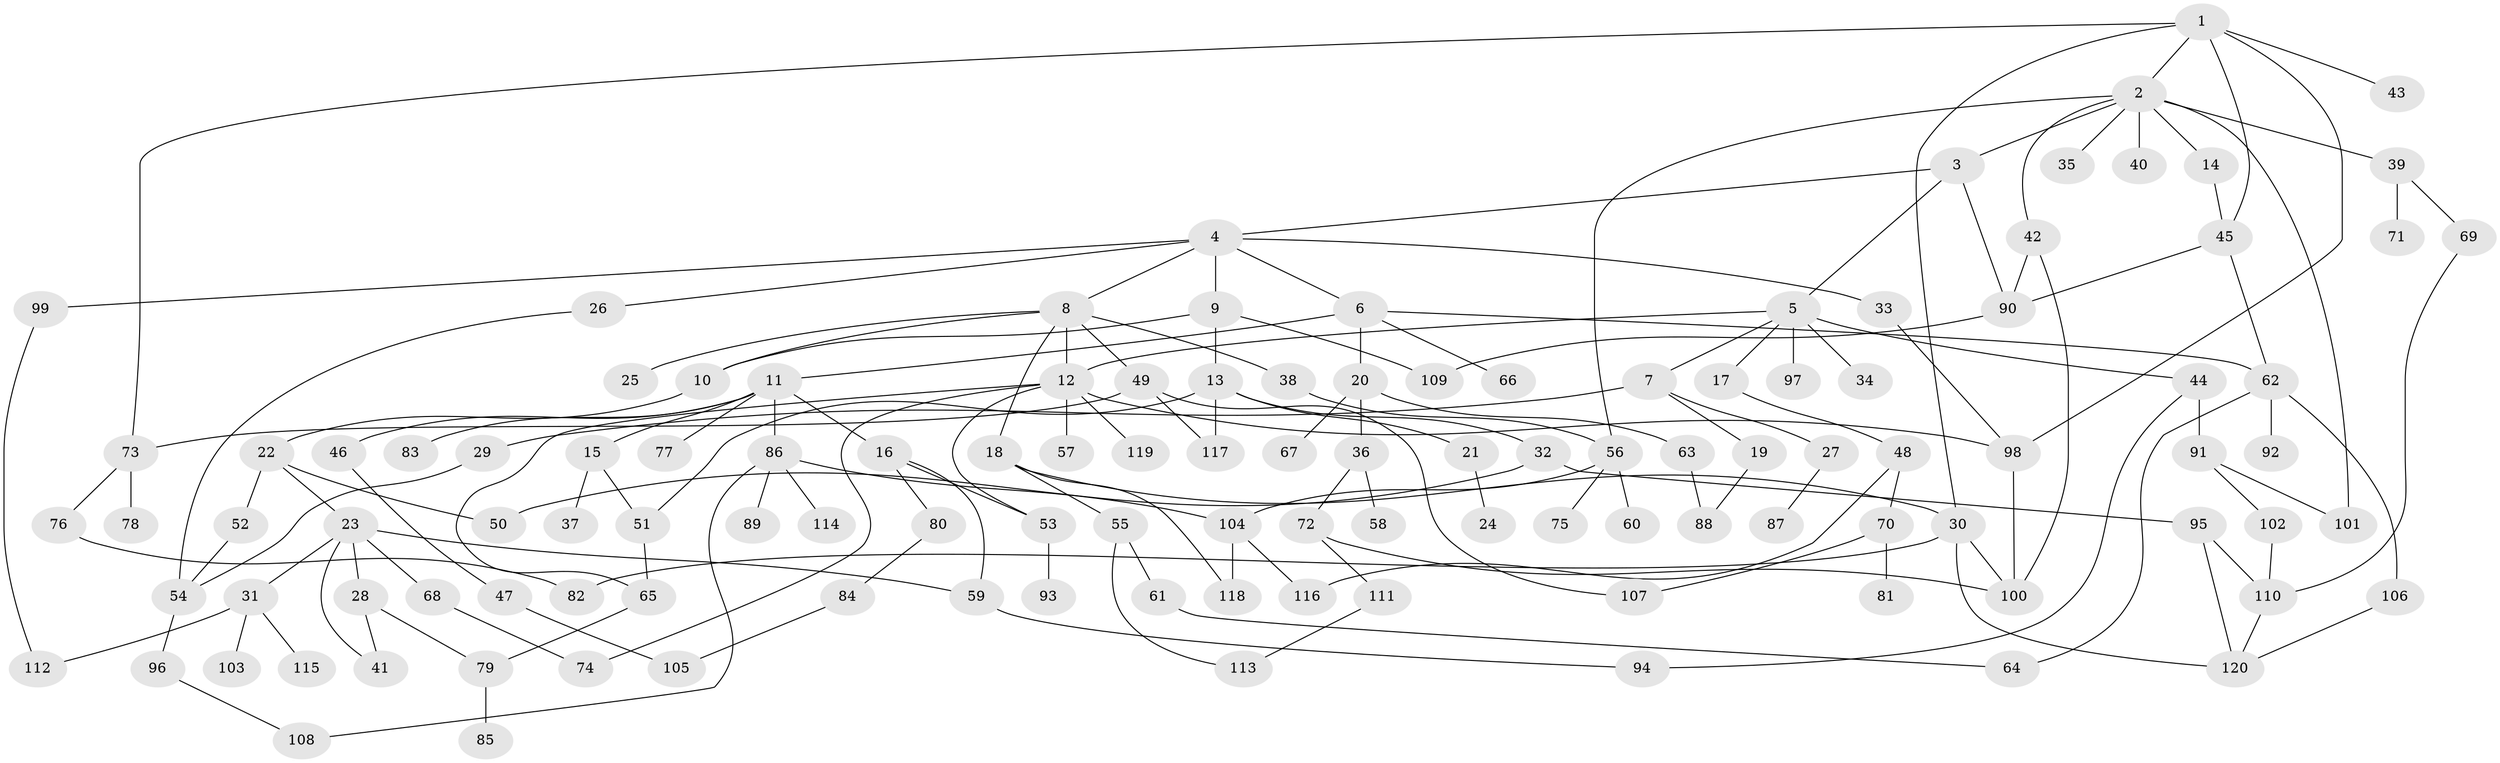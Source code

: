 // coarse degree distribution, {5: 0.0684931506849315, 7: 0.0410958904109589, 8: 0.0136986301369863, 9: 0.0136986301369863, 6: 0.0410958904109589, 4: 0.1506849315068493, 2: 0.3561643835616438, 11: 0.0136986301369863, 3: 0.1232876712328767, 1: 0.1780821917808219}
// Generated by graph-tools (version 1.1) at 2025/49/03/04/25 22:49:06]
// undirected, 120 vertices, 163 edges
graph export_dot {
  node [color=gray90,style=filled];
  1;
  2;
  3;
  4;
  5;
  6;
  7;
  8;
  9;
  10;
  11;
  12;
  13;
  14;
  15;
  16;
  17;
  18;
  19;
  20;
  21;
  22;
  23;
  24;
  25;
  26;
  27;
  28;
  29;
  30;
  31;
  32;
  33;
  34;
  35;
  36;
  37;
  38;
  39;
  40;
  41;
  42;
  43;
  44;
  45;
  46;
  47;
  48;
  49;
  50;
  51;
  52;
  53;
  54;
  55;
  56;
  57;
  58;
  59;
  60;
  61;
  62;
  63;
  64;
  65;
  66;
  67;
  68;
  69;
  70;
  71;
  72;
  73;
  74;
  75;
  76;
  77;
  78;
  79;
  80;
  81;
  82;
  83;
  84;
  85;
  86;
  87;
  88;
  89;
  90;
  91;
  92;
  93;
  94;
  95;
  96;
  97;
  98;
  99;
  100;
  101;
  102;
  103;
  104;
  105;
  106;
  107;
  108;
  109;
  110;
  111;
  112;
  113;
  114;
  115;
  116;
  117;
  118;
  119;
  120;
  1 -- 2;
  1 -- 43;
  1 -- 73;
  1 -- 98;
  1 -- 45;
  1 -- 30;
  2 -- 3;
  2 -- 14;
  2 -- 35;
  2 -- 39;
  2 -- 40;
  2 -- 42;
  2 -- 56;
  2 -- 101;
  3 -- 4;
  3 -- 5;
  3 -- 90;
  4 -- 6;
  4 -- 8;
  4 -- 9;
  4 -- 26;
  4 -- 33;
  4 -- 99;
  5 -- 7;
  5 -- 12;
  5 -- 17;
  5 -- 34;
  5 -- 44;
  5 -- 97;
  6 -- 11;
  6 -- 20;
  6 -- 66;
  6 -- 62;
  7 -- 19;
  7 -- 27;
  7 -- 29;
  8 -- 18;
  8 -- 25;
  8 -- 38;
  8 -- 49;
  8 -- 12;
  8 -- 10;
  9 -- 10;
  9 -- 13;
  9 -- 109;
  10 -- 22;
  11 -- 15;
  11 -- 16;
  11 -- 46;
  11 -- 77;
  11 -- 83;
  11 -- 86;
  12 -- 57;
  12 -- 98;
  12 -- 119;
  12 -- 74;
  12 -- 53;
  12 -- 65;
  13 -- 21;
  13 -- 32;
  13 -- 117;
  13 -- 51;
  14 -- 45;
  15 -- 37;
  15 -- 51;
  16 -- 53;
  16 -- 80;
  16 -- 59;
  17 -- 48;
  18 -- 30;
  18 -- 55;
  18 -- 118;
  19 -- 88;
  20 -- 36;
  20 -- 63;
  20 -- 67;
  21 -- 24;
  22 -- 23;
  22 -- 50;
  22 -- 52;
  23 -- 28;
  23 -- 31;
  23 -- 41;
  23 -- 59;
  23 -- 68;
  26 -- 54;
  27 -- 87;
  28 -- 79;
  28 -- 41;
  29 -- 54;
  30 -- 82;
  30 -- 120;
  30 -- 100;
  31 -- 103;
  31 -- 115;
  31 -- 112;
  32 -- 95;
  32 -- 50;
  33 -- 98;
  36 -- 58;
  36 -- 72;
  38 -- 56;
  39 -- 69;
  39 -- 71;
  42 -- 100;
  42 -- 90;
  44 -- 91;
  44 -- 94;
  45 -- 62;
  45 -- 90;
  46 -- 47;
  47 -- 105;
  48 -- 70;
  48 -- 116;
  49 -- 117;
  49 -- 73;
  49 -- 107;
  51 -- 65;
  52 -- 54;
  53 -- 93;
  54 -- 96;
  55 -- 61;
  55 -- 113;
  56 -- 60;
  56 -- 75;
  56 -- 104;
  59 -- 94;
  61 -- 64;
  62 -- 92;
  62 -- 106;
  62 -- 64;
  63 -- 88;
  65 -- 79;
  68 -- 74;
  69 -- 110;
  70 -- 81;
  70 -- 107;
  72 -- 100;
  72 -- 111;
  73 -- 76;
  73 -- 78;
  76 -- 82;
  79 -- 85;
  80 -- 84;
  84 -- 105;
  86 -- 89;
  86 -- 114;
  86 -- 104;
  86 -- 108;
  90 -- 109;
  91 -- 101;
  91 -- 102;
  95 -- 120;
  95 -- 110;
  96 -- 108;
  98 -- 100;
  99 -- 112;
  102 -- 110;
  104 -- 116;
  104 -- 118;
  106 -- 120;
  110 -- 120;
  111 -- 113;
}
